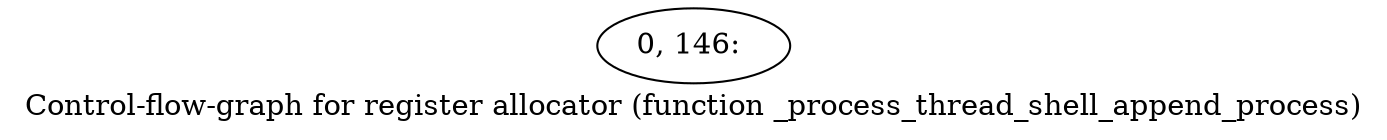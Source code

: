 digraph G {
graph [label="Control-flow-graph for register allocator (function _process_thread_shell_append_process)"]
0[label="0, 146: "];
}
